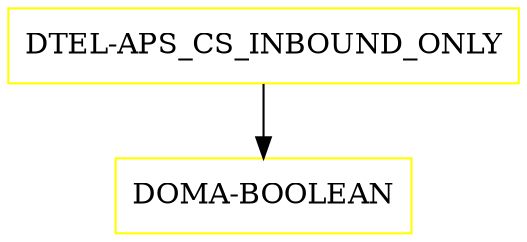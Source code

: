 digraph G {
  "DTEL-APS_CS_INBOUND_ONLY" [shape=box,color=yellow];
  "DOMA-BOOLEAN" [shape=box,color=yellow,URL="./DOMA_BOOLEAN.html"];
  "DTEL-APS_CS_INBOUND_ONLY" -> "DOMA-BOOLEAN";
}
